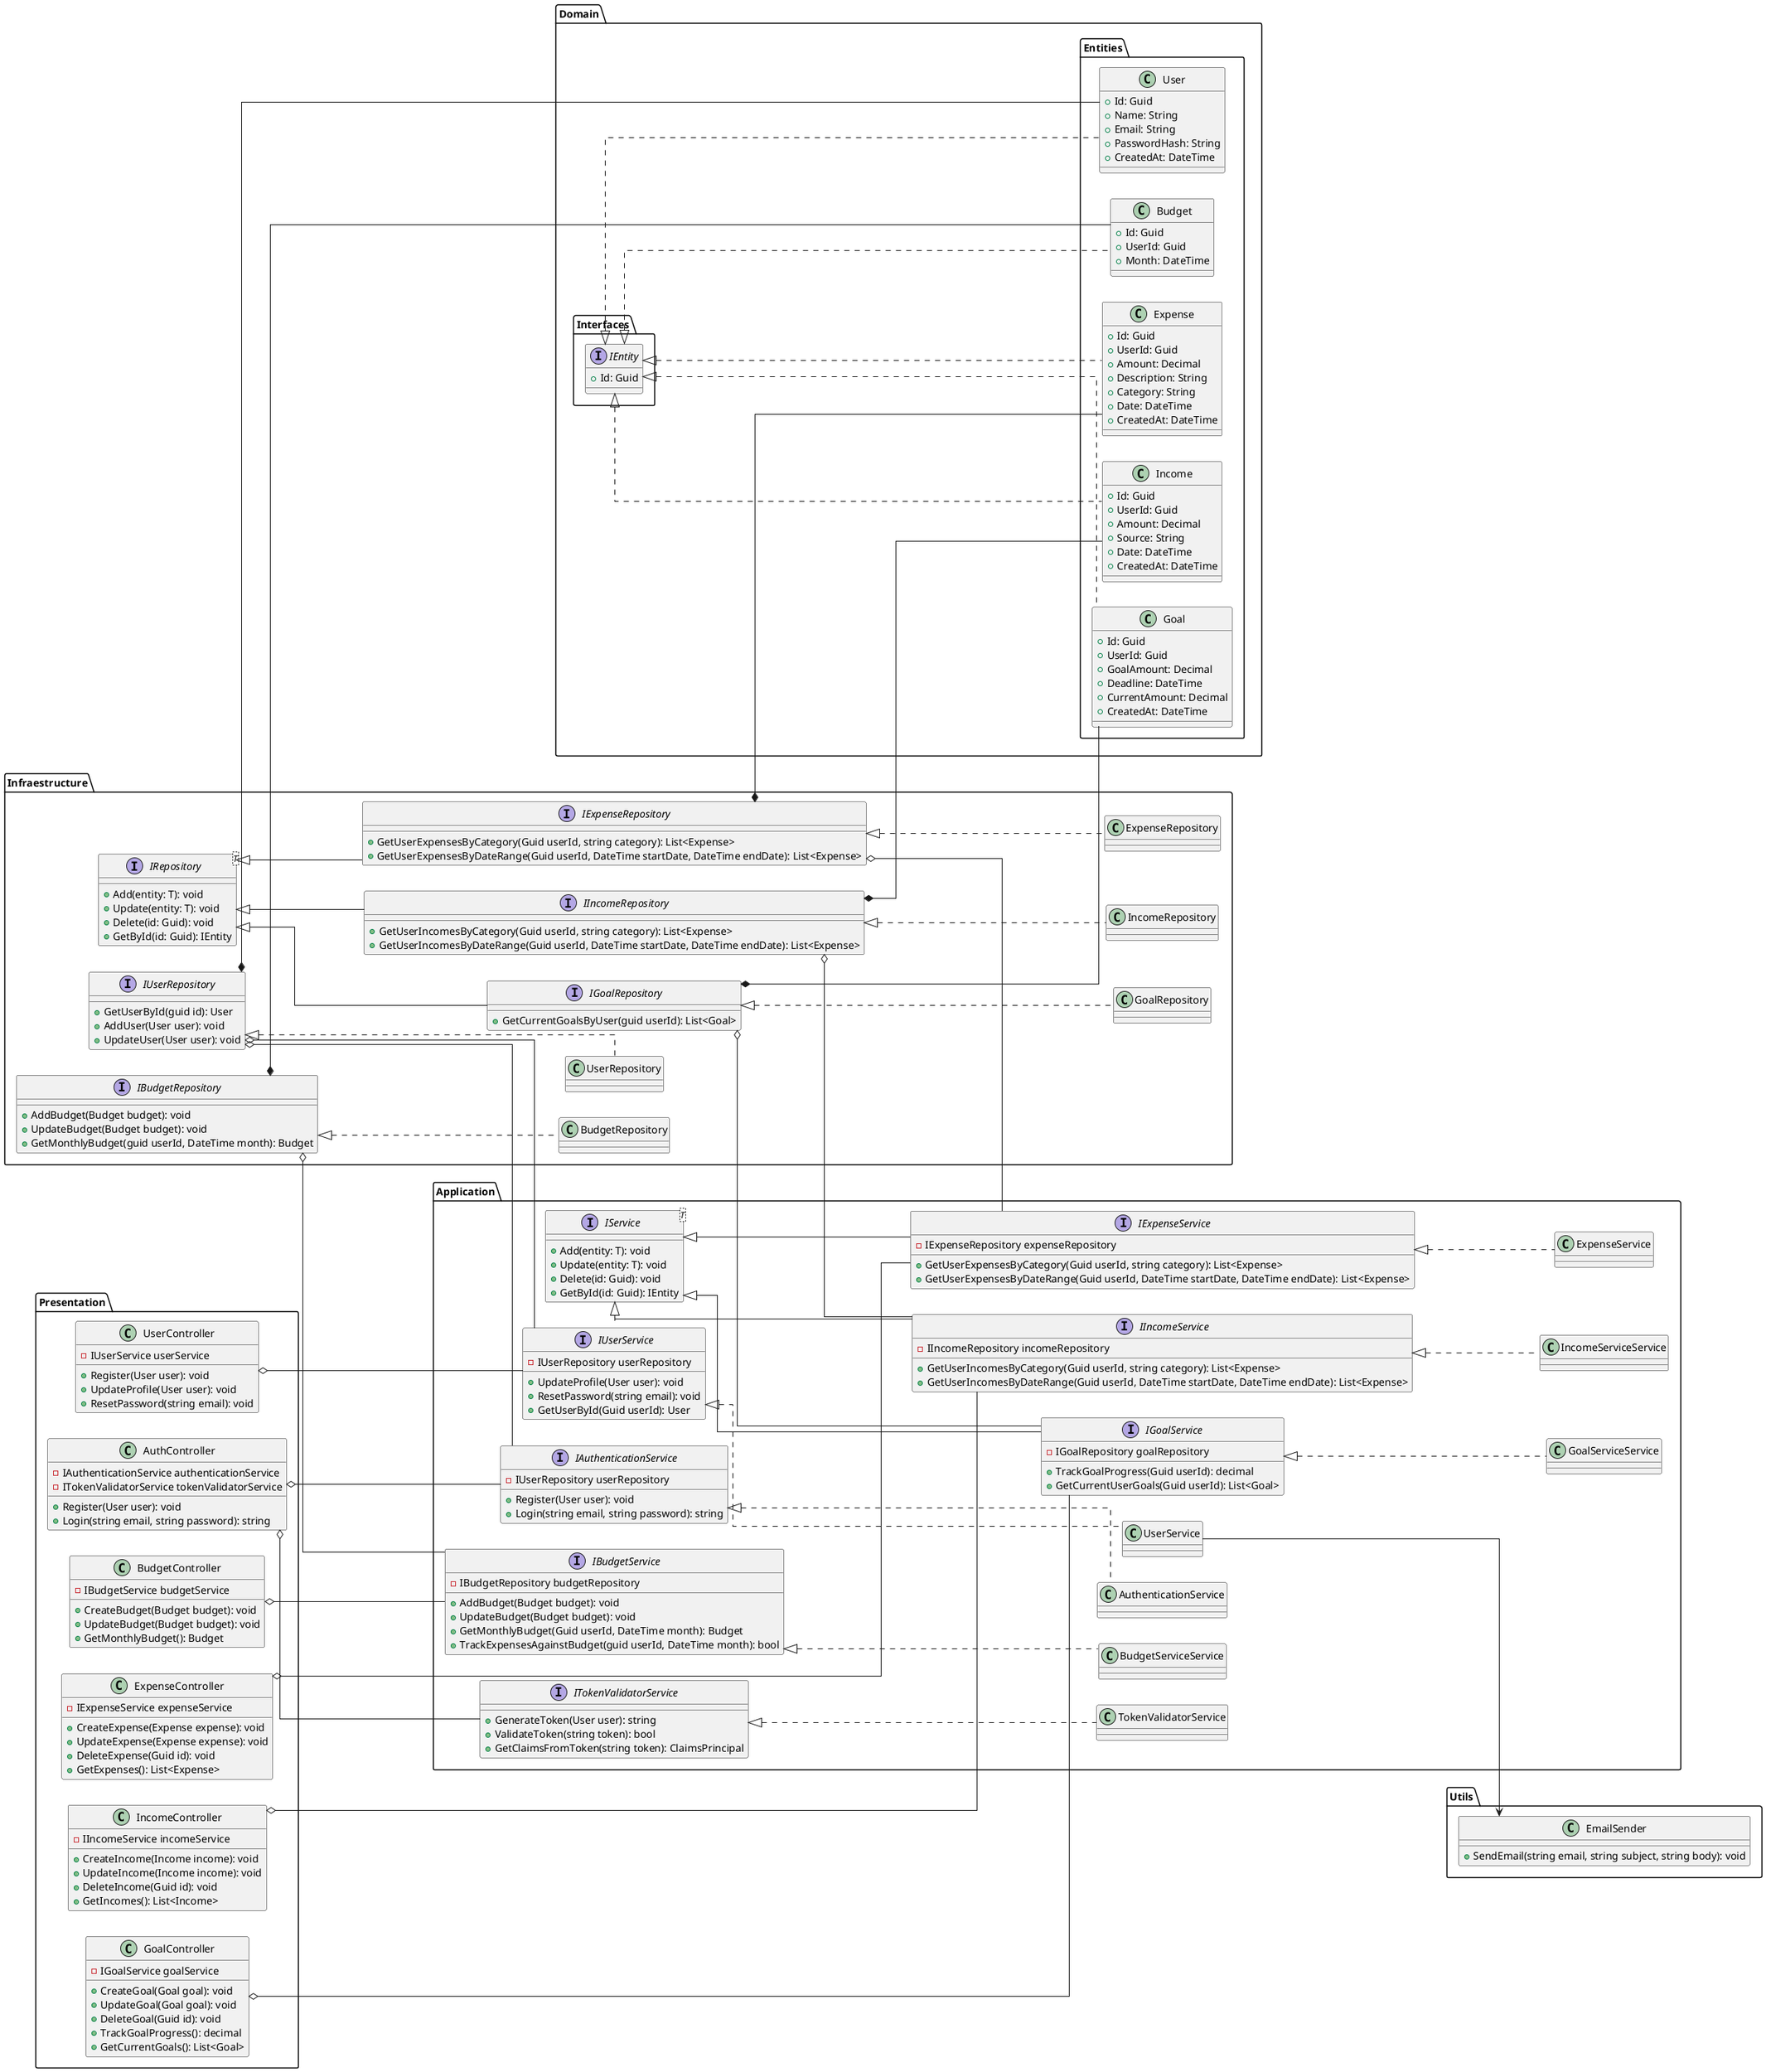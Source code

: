 @startuml ExpenseTrackerGroup4

left to right direction

skinparam linetype ortho

!define ENTITY class
!define SERVICE interface
!define REPOSITORY interface
!define CONTROLLER class

package Domain {
    package Interfaces {
        interface IEntity {
            + Id: Guid
        }
    }

    package Entities {
        ENTITY User {
            + Id: Guid
            + Name: String
            + Email: String
            + PasswordHash: String
            + CreatedAt: DateTime
        }

        ENTITY Expense {
            + Id: Guid
            + UserId: Guid
            + Amount: Decimal
            + Description: String
            + Category: String
            + Date: DateTime
            + CreatedAt: DateTime
        }

        ENTITY Income {
            + Id: Guid
            + UserId: Guid
            + Amount: Decimal
            + Source: String
            + Date: DateTime
            + CreatedAt: DateTime
        }

        ENTITY Budget {
            + Id: Guid
            + UserId: Guid
            + Month: DateTime
        }

        ENTITY Goal {
            + Id: Guid
            + UserId: Guid
            + GoalAmount: Decimal
            + Deadline: DateTime
            + CurrentAmount: Decimal
            + CreatedAt: DateTime
        }
    }

    Interfaces.IEntity <|.. Entities.User
    Interfaces.IEntity <|.. Entities.Expense
    Interfaces.IEntity <|.. Entities.Income
    Interfaces.IEntity <|.. Entities.Budget
    Interfaces.IEntity <|.. Entities.Goal
}

package Application {
    interface IService <T>{    
        + Add(entity: T): void
        + Update(entity: T): void
        + Delete(id: Guid): void
        + GetById(id: Guid): IEntity
    }

    class AuthenticationService implements IAuthenticationService
    class UserService implements IUserService
    class ExpenseService implements IExpenseService
    class IncomeServiceService implements IIncomeService
    class BudgetServiceService implements IBudgetService
    class GoalServiceService implements IGoalService
    class TokenValidatorService implements ITokenValidatorService

    SERVICE IAuthenticationService {
        - IUserRepository userRepository
        
        + Register(User user): void
        + Login(string email, string password): string
    }

    SERVICE ITokenValidatorService {
        + GenerateToken(User user): string
        + ValidateToken(string token): bool
        + GetClaimsFromToken(string token): ClaimsPrincipal
    }

    SERVICE IUserService {
        - IUserRepository userRepository

        + UpdateProfile(User user): void
        + ResetPassword(string email): void
        + GetUserById(Guid userId): User
    }

    SERVICE IExpenseService implements IService {
        - IExpenseRepository expenseRepository

        + GetUserExpensesByCategory(Guid userId, string category): List<Expense>
        + GetUserExpensesByDateRange(Guid userId, DateTime startDate, DateTime endDate): List<Expense>
    } 

    SERVICE IIncomeService implements IService {
        - IIncomeRepository incomeRepository

        + GetUserIncomesByCategory(Guid userId, string category): List<Expense>
        + GetUserIncomesByDateRange(Guid userId, DateTime startDate, DateTime endDate): List<Expense>
    }

    SERVICE IBudgetService {
        - IBudgetRepository budgetRepository

        + AddBudget(Budget budget): void
        + UpdateBudget(Budget budget): void
        + GetMonthlyBudget(Guid userId, DateTime month): Budget
        + TrackExpensesAgainstBudget(guid userId, DateTime month): bool
    }

    SERVICE IGoalService implements IService{
        - IGoalRepository goalRepository

        + TrackGoalProgress(Guid userId): decimal
        + GetCurrentUserGoals(Guid userId): List<Goal>
    }
}

package Infraestructure {
    interface IRepository<T> {
        + Add(entity: T): void
        + Update(entity: T): void
        + Delete(id: Guid): void
        + GetById(id: Guid): IEntity
    }
    class UserRepository implements IUserRepository {
    }

    class ExpenseRepository implements IExpenseRepository {
    } 

    class IncomeRepository implements IIncomeRepository {
    }

    class BudgetRepository implements IBudgetRepository {
    }

    class GoalRepository implements IGoalRepository {
    }

    REPOSITORY IUserRepository {
        + GetUserById(guid id): User
        + AddUser(User user): void
        + UpdateUser(User user): void
    }

    REPOSITORY IExpenseRepository implements IRepository {
        + GetUserExpensesByCategory(Guid userId, string category): List<Expense>
        + GetUserExpensesByDateRange(Guid userId, DateTime startDate, DateTime endDate): List<Expense> 
    } 

    REPOSITORY IIncomeRepository implements IRepository{
        + GetUserIncomesByCategory(Guid userId, string category): List<Expense>
        + GetUserIncomesByDateRange(Guid userId, DateTime startDate, DateTime endDate): List<Expense>
    }

    REPOSITORY IBudgetRepository {
        + AddBudget(Budget budget): void
        + UpdateBudget(Budget budget): void
        + GetMonthlyBudget(guid userId, DateTime month): Budget
    }

    REPOSITORY IGoalRepository implements IRepository {
        + GetCurrentGoalsByUser(guid userId): List<Goal>
    }
}

package Presentation {
    CONTROLLER UserController{
        - IUserService userService

        + Register(User user): void
        + UpdateProfile(User user): void
        + ResetPassword(string email): void
    }

    CONTROLLER ExpenseController{
        - IExpenseService expenseService

        + CreateExpense(Expense expense): void
        + UpdateExpense(Expense expense): void
        + DeleteExpense(Guid id): void
        + GetExpenses(): List<Expense>
    }

    CONTROLLER IncomeController{
        - IIncomeService incomeService

        + CreateIncome(Income income): void
        + UpdateIncome(Income income): void
        + DeleteIncome(Guid id): void
        + GetIncomes(): List<Income>
    }

    CONTROLLER BudgetController{
        - IBudgetService budgetService 

        + CreateBudget(Budget budget): void
        + UpdateBudget(Budget budget): void
        + GetMonthlyBudget(): Budget
    }

    CONTROLLER GoalController{
        - IGoalService goalService

        + CreateGoal(Goal goal): void
        + UpdateGoal(Goal goal): void
        + DeleteGoal(Guid id): void
        + TrackGoalProgress(): decimal
        + GetCurrentGoals(): List<Goal>
    }

    CONTROLLER AuthController{
        - IAuthenticationService authenticationService
        - ITokenValidatorService tokenValidatorService
        
        + Register(User user): void
        + Login(string email, string password): string
    }

    UserController o-- IUserService
    ExpenseController o-- IExpenseService
    IncomeController o-- IIncomeService
    BudgetController o-- IBudgetService
    GoalController o-- IGoalService
    AuthController o-- IAuthenticationService
    AuthController o-- ITokenValidatorService
}

package Utils {
    class EmailSender {
        + SendEmail(string email, string subject, string body): void
    }
}

IUserRepository o-- IUserService
IUserRepository o-- IAuthenticationService
IExpenseRepository o-- IExpenseService
IIncomeRepository o-- IIncomeService
IBudgetRepository o-- IBudgetService
IGoalRepository o-- IGoalService

IUserRepository *-- User
IExpenseRepository *-- Expense
IIncomeRepository *-- Income
IBudgetRepository *-- Budget
IGoalRepository *-- Goal

UserService --> EmailSender

@enduml
